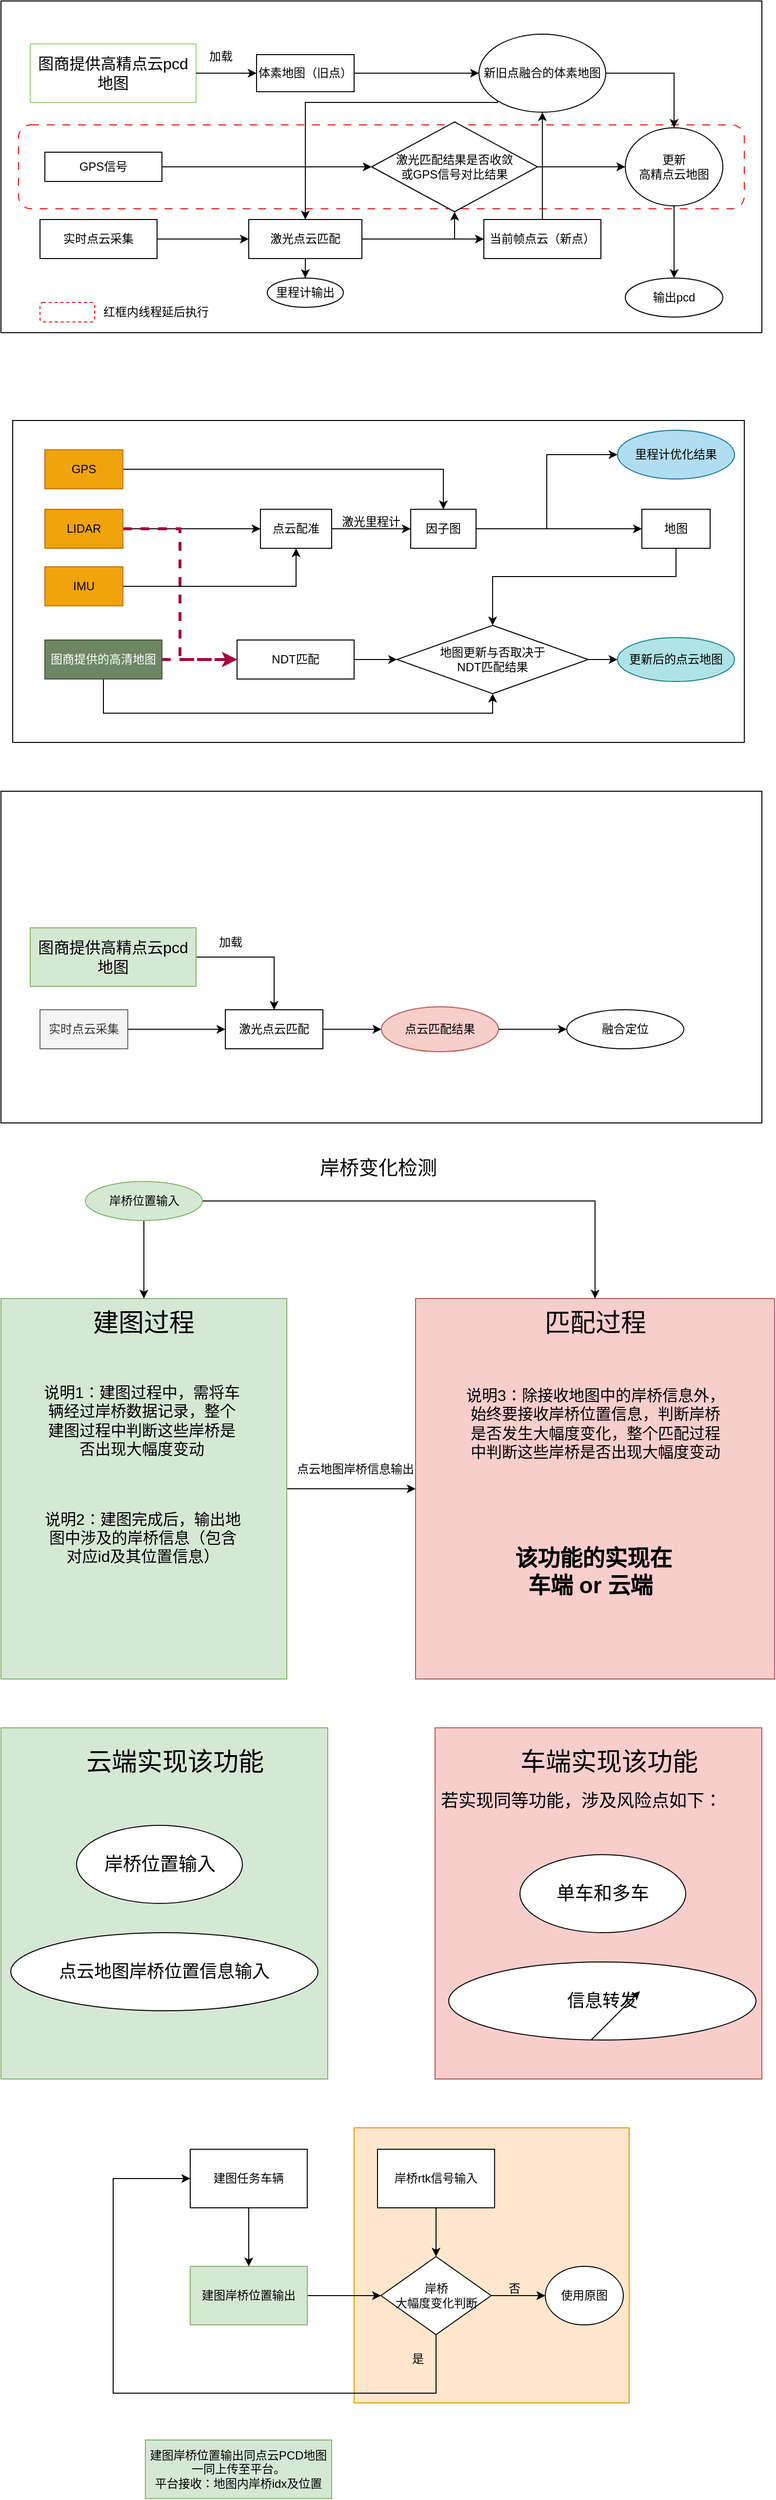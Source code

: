 <mxfile version="24.6.3" type="github">
  <diagram name="第 1 页" id="jgk6TLI41gFWQYQwitnz">
    <mxGraphModel dx="223" dy="562" grid="1" gridSize="10" guides="1" tooltips="1" connect="1" arrows="1" fold="1" page="1" pageScale="1" pageWidth="827" pageHeight="1169" math="0" shadow="0">
      <root>
        <mxCell id="0" />
        <mxCell id="1" parent="0" />
        <mxCell id="r38z5beCAV9mYBOr-FjT-18" value="" style="whiteSpace=wrap;html=1;aspect=fixed;fillColor=#ffe6cc;strokeColor=#d79b00;" vertex="1" parent="1">
          <mxGeometry x="1197" y="2190" width="282" height="282" as="geometry" />
        </mxCell>
        <mxCell id="wMJG4W6XiPVDL9AXUNTD-142" value="" style="rounded=0;whiteSpace=wrap;html=1;" parent="1" vertex="1">
          <mxGeometry x="847" y="440" width="750" height="330" as="geometry" />
        </mxCell>
        <mxCell id="wMJG4W6XiPVDL9AXUNTD-46" value="" style="rounded=0;whiteSpace=wrap;html=1;" parent="1" vertex="1">
          <mxGeometry x="835" y="10" width="780" height="340" as="geometry" />
        </mxCell>
        <mxCell id="wMJG4W6XiPVDL9AXUNTD-97" value="" style="rounded=1;whiteSpace=wrap;html=1;dashed=1;dashPattern=8 8;strokeColor=#e40707;" parent="1" vertex="1">
          <mxGeometry x="853" y="137" width="744" height="86" as="geometry" />
        </mxCell>
        <mxCell id="wMJG4W6XiPVDL9AXUNTD-47" value="&lt;font style=&quot;font-size: 16px;&quot;&gt;图商提供高精点云pcd地图&lt;/font&gt;" style="rounded=0;whiteSpace=wrap;html=1;strokeColor=#97D077;" parent="1" vertex="1">
          <mxGeometry x="865" y="54" width="170" height="60" as="geometry" />
        </mxCell>
        <mxCell id="wMJG4W6XiPVDL9AXUNTD-54" style="edgeStyle=orthogonalEdgeStyle;rounded=0;orthogonalLoop=1;jettySize=auto;html=1;exitX=1;exitY=0.5;exitDx=0;exitDy=0;entryX=0;entryY=0.5;entryDx=0;entryDy=0;" parent="1" source="wMJG4W6XiPVDL9AXUNTD-49" target="wMJG4W6XiPVDL9AXUNTD-51" edge="1">
          <mxGeometry relative="1" as="geometry" />
        </mxCell>
        <mxCell id="wMJG4W6XiPVDL9AXUNTD-49" value="实时点云采集" style="rounded=0;whiteSpace=wrap;html=1;" parent="1" vertex="1">
          <mxGeometry x="875" y="234" width="120" height="40" as="geometry" />
        </mxCell>
        <mxCell id="wMJG4W6XiPVDL9AXUNTD-50" value="当前帧点云（新点）" style="rounded=0;whiteSpace=wrap;html=1;" parent="1" vertex="1">
          <mxGeometry x="1330" y="234" width="120" height="40" as="geometry" />
        </mxCell>
        <mxCell id="wMJG4W6XiPVDL9AXUNTD-57" style="edgeStyle=orthogonalEdgeStyle;rounded=0;orthogonalLoop=1;jettySize=auto;html=1;exitX=1;exitY=0.5;exitDx=0;exitDy=0;entryX=0;entryY=0.5;entryDx=0;entryDy=0;" parent="1" source="wMJG4W6XiPVDL9AXUNTD-51" target="wMJG4W6XiPVDL9AXUNTD-50" edge="1">
          <mxGeometry relative="1" as="geometry" />
        </mxCell>
        <mxCell id="wMJG4W6XiPVDL9AXUNTD-83" style="edgeStyle=orthogonalEdgeStyle;rounded=0;orthogonalLoop=1;jettySize=auto;html=1;entryX=0.5;entryY=1;entryDx=0;entryDy=0;" parent="1" source="wMJG4W6XiPVDL9AXUNTD-51" target="wMJG4W6XiPVDL9AXUNTD-69" edge="1">
          <mxGeometry relative="1" as="geometry">
            <mxPoint x="1285" y="224" as="targetPoint" />
          </mxGeometry>
        </mxCell>
        <mxCell id="wMJG4W6XiPVDL9AXUNTD-104" value="" style="edgeStyle=orthogonalEdgeStyle;rounded=0;orthogonalLoop=1;jettySize=auto;html=1;" parent="1" source="wMJG4W6XiPVDL9AXUNTD-51" target="wMJG4W6XiPVDL9AXUNTD-103" edge="1">
          <mxGeometry relative="1" as="geometry" />
        </mxCell>
        <mxCell id="wMJG4W6XiPVDL9AXUNTD-51" value="激光点云匹配" style="rounded=0;whiteSpace=wrap;html=1;" parent="1" vertex="1">
          <mxGeometry x="1089" y="234" width="116" height="40" as="geometry" />
        </mxCell>
        <mxCell id="wMJG4W6XiPVDL9AXUNTD-60" value="" style="endArrow=classic;html=1;rounded=0;exitX=1;exitY=0.5;exitDx=0;exitDy=0;" parent="1" source="wMJG4W6XiPVDL9AXUNTD-47" target="wMJG4W6XiPVDL9AXUNTD-61" edge="1">
          <mxGeometry width="50" height="50" relative="1" as="geometry">
            <mxPoint x="1110" y="14" as="sourcePoint" />
            <mxPoint x="1150" y="-56" as="targetPoint" />
          </mxGeometry>
        </mxCell>
        <mxCell id="wMJG4W6XiPVDL9AXUNTD-76" value="" style="edgeStyle=orthogonalEdgeStyle;rounded=0;orthogonalLoop=1;jettySize=auto;html=1;exitX=0;exitY=1;exitDx=0;exitDy=0;" parent="1" source="wMJG4W6XiPVDL9AXUNTD-78" target="wMJG4W6XiPVDL9AXUNTD-51" edge="1">
          <mxGeometry relative="1" as="geometry">
            <Array as="points">
              <mxPoint x="1344" y="114" />
              <mxPoint x="1147" y="114" />
            </Array>
          </mxGeometry>
        </mxCell>
        <mxCell id="wMJG4W6XiPVDL9AXUNTD-61" value="体素地图（旧点）" style="rounded=0;whiteSpace=wrap;html=1;" parent="1" vertex="1">
          <mxGeometry x="1097" y="65" width="100" height="38" as="geometry" />
        </mxCell>
        <mxCell id="wMJG4W6XiPVDL9AXUNTD-66" value="加载" style="text;html=1;align=center;verticalAlign=middle;resizable=0;points=[];autosize=1;strokeColor=none;fillColor=none;" parent="1" vertex="1">
          <mxGeometry x="1035" y="52" width="50" height="30" as="geometry" />
        </mxCell>
        <mxCell id="wMJG4W6XiPVDL9AXUNTD-72" style="edgeStyle=orthogonalEdgeStyle;rounded=0;orthogonalLoop=1;jettySize=auto;html=1;exitX=1;exitY=0.5;exitDx=0;exitDy=0;entryX=0;entryY=0.5;entryDx=0;entryDy=0;" parent="1" source="wMJG4W6XiPVDL9AXUNTD-67" target="wMJG4W6XiPVDL9AXUNTD-69" edge="1">
          <mxGeometry relative="1" as="geometry" />
        </mxCell>
        <mxCell id="wMJG4W6XiPVDL9AXUNTD-67" value="GPS信号" style="rounded=0;whiteSpace=wrap;html=1;" parent="1" vertex="1">
          <mxGeometry x="880" y="165" width="120" height="30" as="geometry" />
        </mxCell>
        <mxCell id="wMJG4W6XiPVDL9AXUNTD-68" value="" style="endArrow=classic;html=1;rounded=0;exitX=0.5;exitY=0;exitDx=0;exitDy=0;entryX=0.5;entryY=1;entryDx=0;entryDy=0;" parent="1" source="wMJG4W6XiPVDL9AXUNTD-50" target="wMJG4W6XiPVDL9AXUNTD-78" edge="1">
          <mxGeometry width="50" height="50" relative="1" as="geometry">
            <mxPoint x="1095" y="184" as="sourcePoint" />
            <mxPoint x="1345" y="184" as="targetPoint" />
          </mxGeometry>
        </mxCell>
        <mxCell id="wMJG4W6XiPVDL9AXUNTD-87" style="edgeStyle=orthogonalEdgeStyle;rounded=0;orthogonalLoop=1;jettySize=auto;html=1;" parent="1" source="wMJG4W6XiPVDL9AXUNTD-69" target="wMJG4W6XiPVDL9AXUNTD-88" edge="1">
          <mxGeometry relative="1" as="geometry">
            <mxPoint x="1475" y="180" as="targetPoint" />
          </mxGeometry>
        </mxCell>
        <mxCell id="wMJG4W6XiPVDL9AXUNTD-69" value="激光匹配结果是否收敛&lt;br&gt;或GPS信号对比结果" style="rhombus;whiteSpace=wrap;html=1;" parent="1" vertex="1">
          <mxGeometry x="1215" y="134" width="170" height="92" as="geometry" />
        </mxCell>
        <mxCell id="wMJG4W6XiPVDL9AXUNTD-79" value="" style="endArrow=classic;html=1;rounded=0;entryX=0;entryY=0.5;entryDx=0;entryDy=0;exitX=1;exitY=0.5;exitDx=0;exitDy=0;" parent="1" source="wMJG4W6XiPVDL9AXUNTD-61" target="wMJG4W6XiPVDL9AXUNTD-78" edge="1">
          <mxGeometry width="50" height="50" relative="1" as="geometry">
            <mxPoint x="1199" y="84" as="sourcePoint" />
            <mxPoint x="1405" y="84" as="targetPoint" />
          </mxGeometry>
        </mxCell>
        <mxCell id="wMJG4W6XiPVDL9AXUNTD-90" style="edgeStyle=orthogonalEdgeStyle;rounded=0;orthogonalLoop=1;jettySize=auto;html=1;entryX=0.5;entryY=0;entryDx=0;entryDy=0;" parent="1" source="wMJG4W6XiPVDL9AXUNTD-78" target="wMJG4W6XiPVDL9AXUNTD-88" edge="1">
          <mxGeometry relative="1" as="geometry" />
        </mxCell>
        <mxCell id="wMJG4W6XiPVDL9AXUNTD-78" value="新旧点融合的体素地图" style="ellipse;whiteSpace=wrap;html=1;" parent="1" vertex="1">
          <mxGeometry x="1325" y="44" width="130" height="80" as="geometry" />
        </mxCell>
        <mxCell id="wMJG4W6XiPVDL9AXUNTD-92" value="" style="edgeStyle=orthogonalEdgeStyle;rounded=0;orthogonalLoop=1;jettySize=auto;html=1;" parent="1" source="wMJG4W6XiPVDL9AXUNTD-88" target="wMJG4W6XiPVDL9AXUNTD-91" edge="1">
          <mxGeometry relative="1" as="geometry" />
        </mxCell>
        <mxCell id="wMJG4W6XiPVDL9AXUNTD-88" value="更新&lt;br&gt;高精点云地图" style="ellipse;whiteSpace=wrap;html=1;" parent="1" vertex="1">
          <mxGeometry x="1475" y="140" width="100" height="80" as="geometry" />
        </mxCell>
        <mxCell id="wMJG4W6XiPVDL9AXUNTD-91" value="输出pcd" style="ellipse;whiteSpace=wrap;html=1;" parent="1" vertex="1">
          <mxGeometry x="1475" y="294" width="100" height="40" as="geometry" />
        </mxCell>
        <mxCell id="wMJG4W6XiPVDL9AXUNTD-98" value="" style="rounded=1;whiteSpace=wrap;html=1;dashed=1;strokeColor=#FF0000;" parent="1" vertex="1">
          <mxGeometry x="875" y="319" width="56" height="20" as="geometry" />
        </mxCell>
        <mxCell id="wMJG4W6XiPVDL9AXUNTD-99" value="红框内线程延后执行" style="text;html=1;strokeColor=none;fillColor=none;align=center;verticalAlign=middle;whiteSpace=wrap;rounded=0;" parent="1" vertex="1">
          <mxGeometry x="935" y="314" width="118" height="30" as="geometry" />
        </mxCell>
        <mxCell id="wMJG4W6XiPVDL9AXUNTD-103" value="里程计输出" style="ellipse;whiteSpace=wrap;html=1;" parent="1" vertex="1">
          <mxGeometry x="1108" y="294" width="78" height="30" as="geometry" />
        </mxCell>
        <mxCell id="wMJG4W6XiPVDL9AXUNTD-113" style="edgeStyle=orthogonalEdgeStyle;rounded=0;orthogonalLoop=1;jettySize=auto;html=1;" parent="1" source="wMJG4W6XiPVDL9AXUNTD-105" target="wMJG4W6XiPVDL9AXUNTD-111" edge="1">
          <mxGeometry relative="1" as="geometry" />
        </mxCell>
        <mxCell id="wMJG4W6XiPVDL9AXUNTD-105" value="GPS" style="rounded=0;whiteSpace=wrap;html=1;fillColor=#f0a30a;fontColor=#000000;strokeColor=#BD7000;" parent="1" vertex="1">
          <mxGeometry x="880" y="470" width="80" height="40" as="geometry" />
        </mxCell>
        <mxCell id="wMJG4W6XiPVDL9AXUNTD-109" style="edgeStyle=orthogonalEdgeStyle;rounded=0;orthogonalLoop=1;jettySize=auto;html=1;exitX=1;exitY=0.5;exitDx=0;exitDy=0;entryX=0;entryY=0.5;entryDx=0;entryDy=0;" parent="1" source="wMJG4W6XiPVDL9AXUNTD-106" target="wMJG4W6XiPVDL9AXUNTD-108" edge="1">
          <mxGeometry relative="1" as="geometry" />
        </mxCell>
        <mxCell id="wMJG4W6XiPVDL9AXUNTD-146" style="edgeStyle=orthogonalEdgeStyle;rounded=0;orthogonalLoop=1;jettySize=auto;html=1;entryX=0;entryY=0.5;entryDx=0;entryDy=0;strokeColor=#A50040;fillColor=#d80073;dashed=1;strokeWidth=3;" parent="1" source="wMJG4W6XiPVDL9AXUNTD-106" target="wMJG4W6XiPVDL9AXUNTD-117" edge="1">
          <mxGeometry relative="1" as="geometry" />
        </mxCell>
        <mxCell id="wMJG4W6XiPVDL9AXUNTD-106" value="LIDAR" style="rounded=0;whiteSpace=wrap;html=1;fillColor=#f0a30a;fontColor=#000000;strokeColor=#BD7000;" parent="1" vertex="1">
          <mxGeometry x="880" y="531" width="80" height="40" as="geometry" />
        </mxCell>
        <mxCell id="wMJG4W6XiPVDL9AXUNTD-112" style="edgeStyle=orthogonalEdgeStyle;rounded=0;orthogonalLoop=1;jettySize=auto;html=1;" parent="1" source="wMJG4W6XiPVDL9AXUNTD-107" target="wMJG4W6XiPVDL9AXUNTD-108" edge="1">
          <mxGeometry relative="1" as="geometry" />
        </mxCell>
        <mxCell id="wMJG4W6XiPVDL9AXUNTD-107" value="IMU" style="rounded=0;whiteSpace=wrap;html=1;fillColor=#f0a30a;fontColor=#000000;strokeColor=#BD7000;" parent="1" vertex="1">
          <mxGeometry x="880" y="590" width="80" height="40" as="geometry" />
        </mxCell>
        <mxCell id="wMJG4W6XiPVDL9AXUNTD-114" style="edgeStyle=orthogonalEdgeStyle;rounded=0;orthogonalLoop=1;jettySize=auto;html=1;exitX=1;exitY=0.5;exitDx=0;exitDy=0;entryX=0;entryY=0.5;entryDx=0;entryDy=0;" parent="1" source="wMJG4W6XiPVDL9AXUNTD-108" target="wMJG4W6XiPVDL9AXUNTD-111" edge="1">
          <mxGeometry relative="1" as="geometry" />
        </mxCell>
        <mxCell id="wMJG4W6XiPVDL9AXUNTD-108" value="点云配准" style="whiteSpace=wrap;html=1;movable=1;resizable=1;rotatable=1;deletable=1;editable=1;locked=0;connectable=1;" parent="1" vertex="1">
          <mxGeometry x="1101" y="531" width="73" height="40" as="geometry" />
        </mxCell>
        <mxCell id="wMJG4W6XiPVDL9AXUNTD-120" value="" style="edgeStyle=orthogonalEdgeStyle;rounded=0;orthogonalLoop=1;jettySize=auto;html=1;" parent="1" source="wMJG4W6XiPVDL9AXUNTD-111" target="wMJG4W6XiPVDL9AXUNTD-119" edge="1">
          <mxGeometry relative="1" as="geometry" />
        </mxCell>
        <mxCell id="wMJG4W6XiPVDL9AXUNTD-141" style="edgeStyle=orthogonalEdgeStyle;rounded=0;orthogonalLoop=1;jettySize=auto;html=1;entryX=0;entryY=0.5;entryDx=0;entryDy=0;" parent="1" source="wMJG4W6XiPVDL9AXUNTD-111" target="wMJG4W6XiPVDL9AXUNTD-143" edge="1">
          <mxGeometry relative="1" as="geometry">
            <mxPoint x="1492" y="490" as="targetPoint" />
          </mxGeometry>
        </mxCell>
        <mxCell id="wMJG4W6XiPVDL9AXUNTD-111" value="因子图" style="rounded=0;whiteSpace=wrap;html=1;" parent="1" vertex="1">
          <mxGeometry x="1255" y="531" width="67" height="40" as="geometry" />
        </mxCell>
        <mxCell id="wMJG4W6XiPVDL9AXUNTD-115" value="激光里程计" style="text;html=1;align=center;verticalAlign=middle;resizable=0;points=[];autosize=1;strokeColor=none;fillColor=none;" parent="1" vertex="1">
          <mxGeometry x="1174" y="529" width="80" height="30" as="geometry" />
        </mxCell>
        <mxCell id="wMJG4W6XiPVDL9AXUNTD-129" value="" style="edgeStyle=orthogonalEdgeStyle;rounded=0;orthogonalLoop=1;jettySize=auto;html=1;strokeColor=#A50040;fillColor=#d80073;dashed=1;strokeWidth=3;" parent="1" source="wMJG4W6XiPVDL9AXUNTD-116" target="wMJG4W6XiPVDL9AXUNTD-117" edge="1">
          <mxGeometry relative="1" as="geometry" />
        </mxCell>
        <mxCell id="wMJG4W6XiPVDL9AXUNTD-139" style="edgeStyle=orthogonalEdgeStyle;rounded=0;orthogonalLoop=1;jettySize=auto;html=1;entryX=0.5;entryY=1;entryDx=0;entryDy=0;" parent="1" source="wMJG4W6XiPVDL9AXUNTD-116" target="wMJG4W6XiPVDL9AXUNTD-131" edge="1">
          <mxGeometry relative="1" as="geometry">
            <Array as="points">
              <mxPoint x="940" y="740" />
              <mxPoint x="1339" y="740" />
            </Array>
          </mxGeometry>
        </mxCell>
        <mxCell id="wMJG4W6XiPVDL9AXUNTD-116" value="图商提供的高清地图" style="rounded=0;whiteSpace=wrap;html=1;fillColor=#6d8764;fontColor=#ffffff;strokeColor=#3A5431;" parent="1" vertex="1">
          <mxGeometry x="880" y="665" width="120" height="40" as="geometry" />
        </mxCell>
        <mxCell id="wMJG4W6XiPVDL9AXUNTD-133" style="edgeStyle=orthogonalEdgeStyle;rounded=0;orthogonalLoop=1;jettySize=auto;html=1;entryX=0;entryY=0.5;entryDx=0;entryDy=0;" parent="1" source="wMJG4W6XiPVDL9AXUNTD-117" target="wMJG4W6XiPVDL9AXUNTD-131" edge="1">
          <mxGeometry relative="1" as="geometry" />
        </mxCell>
        <mxCell id="wMJG4W6XiPVDL9AXUNTD-117" value="NDT匹配" style="rounded=0;whiteSpace=wrap;html=1;" parent="1" vertex="1">
          <mxGeometry x="1077" y="665" width="120" height="40" as="geometry" />
        </mxCell>
        <mxCell id="wMJG4W6XiPVDL9AXUNTD-137" style="edgeStyle=orthogonalEdgeStyle;rounded=0;orthogonalLoop=1;jettySize=auto;html=1;entryX=0.5;entryY=0;entryDx=0;entryDy=0;" parent="1" source="wMJG4W6XiPVDL9AXUNTD-119" target="wMJG4W6XiPVDL9AXUNTD-131" edge="1">
          <mxGeometry relative="1" as="geometry">
            <Array as="points">
              <mxPoint x="1527" y="600" />
              <mxPoint x="1339" y="600" />
            </Array>
          </mxGeometry>
        </mxCell>
        <mxCell id="wMJG4W6XiPVDL9AXUNTD-119" value="地图" style="rounded=0;whiteSpace=wrap;html=1;" parent="1" vertex="1">
          <mxGeometry x="1492" y="531" width="70" height="40" as="geometry" />
        </mxCell>
        <mxCell id="wMJG4W6XiPVDL9AXUNTD-145" value="" style="edgeStyle=orthogonalEdgeStyle;rounded=0;orthogonalLoop=1;jettySize=auto;html=1;" parent="1" source="wMJG4W6XiPVDL9AXUNTD-131" target="wMJG4W6XiPVDL9AXUNTD-144" edge="1">
          <mxGeometry relative="1" as="geometry" />
        </mxCell>
        <mxCell id="wMJG4W6XiPVDL9AXUNTD-131" value="地图更新与否取决于&lt;br&gt;NDT匹配结果" style="rhombus;whiteSpace=wrap;html=1;" parent="1" vertex="1">
          <mxGeometry x="1241" y="650" width="196" height="70" as="geometry" />
        </mxCell>
        <mxCell id="wMJG4W6XiPVDL9AXUNTD-143" value="里程计优化结果" style="ellipse;whiteSpace=wrap;html=1;fillColor=#b1ddf0;strokeColor=#10739e;" parent="1" vertex="1">
          <mxGeometry x="1467" y="450" width="120" height="50" as="geometry" />
        </mxCell>
        <mxCell id="wMJG4W6XiPVDL9AXUNTD-144" value="更新后的点云地图" style="ellipse;whiteSpace=wrap;html=1;fillColor=#b0e3e6;strokeColor=#0e8088;" parent="1" vertex="1">
          <mxGeometry x="1467" y="662.5" width="120" height="45" as="geometry" />
        </mxCell>
        <mxCell id="LvPCP1mISs3mfpXkRBbp-1" value="" style="rounded=0;whiteSpace=wrap;html=1;" parent="1" vertex="1">
          <mxGeometry x="835" y="820" width="780" height="340" as="geometry" />
        </mxCell>
        <mxCell id="LvPCP1mISs3mfpXkRBbp-33" style="edgeStyle=orthogonalEdgeStyle;rounded=0;orthogonalLoop=1;jettySize=auto;html=1;exitX=1;exitY=0.5;exitDx=0;exitDy=0;entryX=0.5;entryY=0;entryDx=0;entryDy=0;" parent="1" source="LvPCP1mISs3mfpXkRBbp-3" target="LvPCP1mISs3mfpXkRBbp-10" edge="1">
          <mxGeometry relative="1" as="geometry" />
        </mxCell>
        <mxCell id="LvPCP1mISs3mfpXkRBbp-3" value="&lt;font style=&quot;font-size: 16px;&quot;&gt;图商提供高精点云pcd地图&lt;/font&gt;" style="rounded=0;whiteSpace=wrap;html=1;strokeColor=#82b366;fillColor=#d5e8d4;" parent="1" vertex="1">
          <mxGeometry x="865" y="960" width="170" height="60" as="geometry" />
        </mxCell>
        <mxCell id="LvPCP1mISs3mfpXkRBbp-4" style="edgeStyle=orthogonalEdgeStyle;rounded=0;orthogonalLoop=1;jettySize=auto;html=1;exitX=1;exitY=0.5;exitDx=0;exitDy=0;entryX=0;entryY=0.5;entryDx=0;entryDy=0;" parent="1" source="LvPCP1mISs3mfpXkRBbp-5" target="LvPCP1mISs3mfpXkRBbp-10" edge="1">
          <mxGeometry relative="1" as="geometry" />
        </mxCell>
        <mxCell id="LvPCP1mISs3mfpXkRBbp-5" value="实时点云采集" style="rounded=0;whiteSpace=wrap;html=1;fillColor=#f5f5f5;fontColor=#333333;strokeColor=#666666;" parent="1" vertex="1">
          <mxGeometry x="875" y="1044" width="90" height="40" as="geometry" />
        </mxCell>
        <mxCell id="LvPCP1mISs3mfpXkRBbp-31" value="" style="edgeStyle=orthogonalEdgeStyle;rounded=0;orthogonalLoop=1;jettySize=auto;html=1;" parent="1" source="LvPCP1mISs3mfpXkRBbp-10" target="LvPCP1mISs3mfpXkRBbp-30" edge="1">
          <mxGeometry relative="1" as="geometry" />
        </mxCell>
        <mxCell id="LvPCP1mISs3mfpXkRBbp-10" value="激光点云匹配" style="rounded=0;whiteSpace=wrap;html=1;" parent="1" vertex="1">
          <mxGeometry x="1065" y="1044" width="100" height="40" as="geometry" />
        </mxCell>
        <mxCell id="LvPCP1mISs3mfpXkRBbp-14" value="加载" style="text;html=1;align=center;verticalAlign=middle;resizable=0;points=[];autosize=1;strokeColor=none;fillColor=none;" parent="1" vertex="1">
          <mxGeometry x="1045" y="960" width="50" height="30" as="geometry" />
        </mxCell>
        <mxCell id="LvPCP1mISs3mfpXkRBbp-34" value="" style="edgeStyle=orthogonalEdgeStyle;rounded=0;orthogonalLoop=1;jettySize=auto;html=1;" parent="1" source="LvPCP1mISs3mfpXkRBbp-30" target="LvPCP1mISs3mfpXkRBbp-32" edge="1">
          <mxGeometry relative="1" as="geometry" />
        </mxCell>
        <mxCell id="LvPCP1mISs3mfpXkRBbp-30" value="点云匹配结果" style="ellipse;whiteSpace=wrap;html=1;fillColor=#f8cecc;strokeColor=#b85450;" parent="1" vertex="1">
          <mxGeometry x="1225" y="1041" width="120" height="46" as="geometry" />
        </mxCell>
        <mxCell id="LvPCP1mISs3mfpXkRBbp-32" value="融合定位" style="ellipse;whiteSpace=wrap;html=1;" parent="1" vertex="1">
          <mxGeometry x="1415" y="1044" width="120" height="40" as="geometry" />
        </mxCell>
        <mxCell id="V4BnP03uMcus3ixBciyZ-2" value="岸桥变化检测" style="text;html=1;align=center;verticalAlign=middle;whiteSpace=wrap;rounded=0;fontSize=20;" parent="1" vertex="1">
          <mxGeometry x="1152" y="1190" width="140" height="30" as="geometry" />
        </mxCell>
        <mxCell id="V4BnP03uMcus3ixBciyZ-14" style="edgeStyle=orthogonalEdgeStyle;rounded=0;orthogonalLoop=1;jettySize=auto;html=1;exitX=1;exitY=0.5;exitDx=0;exitDy=0;entryX=0;entryY=0.5;entryDx=0;entryDy=0;" parent="1" source="V4BnP03uMcus3ixBciyZ-4" target="V4BnP03uMcus3ixBciyZ-5" edge="1">
          <mxGeometry relative="1" as="geometry" />
        </mxCell>
        <mxCell id="V4BnP03uMcus3ixBciyZ-4" value="" style="rounded=0;whiteSpace=wrap;html=1;fillColor=#d5e8d4;strokeColor=#82b366;" parent="1" vertex="1">
          <mxGeometry x="835" y="1340" width="293" height="390" as="geometry" />
        </mxCell>
        <mxCell id="V4BnP03uMcus3ixBciyZ-5" value="" style="rounded=0;whiteSpace=wrap;html=1;fillColor=#f8cecc;strokeColor=#b85450;" parent="1" vertex="1">
          <mxGeometry x="1260" y="1340" width="368" height="390" as="geometry" />
        </mxCell>
        <mxCell id="V4BnP03uMcus3ixBciyZ-9" style="edgeStyle=orthogonalEdgeStyle;rounded=0;orthogonalLoop=1;jettySize=auto;html=1;entryX=0.5;entryY=0;entryDx=0;entryDy=0;" parent="1" source="V4BnP03uMcus3ixBciyZ-6" target="V4BnP03uMcus3ixBciyZ-4" edge="1">
          <mxGeometry relative="1" as="geometry" />
        </mxCell>
        <mxCell id="V4BnP03uMcus3ixBciyZ-10" style="edgeStyle=orthogonalEdgeStyle;rounded=0;orthogonalLoop=1;jettySize=auto;html=1;exitX=1;exitY=0.5;exitDx=0;exitDy=0;entryX=0.5;entryY=0;entryDx=0;entryDy=0;" parent="1" source="V4BnP03uMcus3ixBciyZ-6" target="V4BnP03uMcus3ixBciyZ-5" edge="1">
          <mxGeometry relative="1" as="geometry" />
        </mxCell>
        <mxCell id="V4BnP03uMcus3ixBciyZ-6" value="岸桥位置输入" style="ellipse;whiteSpace=wrap;html=1;fillColor=#d5e8d4;strokeColor=#82b366;" parent="1" vertex="1">
          <mxGeometry x="921.5" y="1220" width="120" height="40" as="geometry" />
        </mxCell>
        <mxCell id="V4BnP03uMcus3ixBciyZ-7" value="建图过程" style="text;html=1;align=center;verticalAlign=middle;whiteSpace=wrap;rounded=0;fontSize=26;" parent="1" vertex="1">
          <mxGeometry x="907.25" y="1350" width="148.5" height="30" as="geometry" />
        </mxCell>
        <mxCell id="V4BnP03uMcus3ixBciyZ-8" value="匹配过程" style="text;html=1;align=center;verticalAlign=middle;whiteSpace=wrap;rounded=0;fontSize=26;" parent="1" vertex="1">
          <mxGeometry x="1386.5" y="1350" width="115" height="30" as="geometry" />
        </mxCell>
        <mxCell id="V4BnP03uMcus3ixBciyZ-12" value="说明1：建图过程中，需将车辆经过岸桥数据记录，整个建图过程中判断这些岸桥是否出现大幅度变动" style="text;html=1;align=center;verticalAlign=middle;whiteSpace=wrap;rounded=0;fontSize=16;" parent="1" vertex="1">
          <mxGeometry x="875" y="1410" width="209" height="110" as="geometry" />
        </mxCell>
        <mxCell id="V4BnP03uMcus3ixBciyZ-13" value="说明2：建图完成后，输出地图中涉及的岸桥信息（包含对应id及其位置信息）" style="text;html=1;align=center;verticalAlign=middle;whiteSpace=wrap;rounded=0;fontSize=16;" parent="1" vertex="1">
          <mxGeometry x="876" y="1530" width="209" height="110" as="geometry" />
        </mxCell>
        <mxCell id="V4BnP03uMcus3ixBciyZ-15" value="点云地图岸桥信息输出" style="text;html=1;align=center;verticalAlign=middle;resizable=0;points=[];autosize=1;strokeColor=none;fillColor=none;" parent="1" vertex="1">
          <mxGeometry x="1128" y="1500" width="140" height="30" as="geometry" />
        </mxCell>
        <mxCell id="V4BnP03uMcus3ixBciyZ-17" value="说明3：除接收地图中的岸桥信息外，始终要接收岸桥位置信息，判断岸桥是否发生大幅度变化，整个匹配过程中判断这些岸桥是否出现大幅度变动" style="text;html=1;align=center;verticalAlign=middle;whiteSpace=wrap;rounded=0;fontSize=16;" parent="1" vertex="1">
          <mxGeometry x="1308.75" y="1395" width="270.5" height="145" as="geometry" />
        </mxCell>
        <mxCell id="V4BnP03uMcus3ixBciyZ-19" value="&lt;b&gt;该功能的实现在车端 or 云端&amp;nbsp;&lt;/b&gt;" style="text;html=1;align=center;verticalAlign=middle;whiteSpace=wrap;rounded=0;fontSize=23;" parent="1" vertex="1">
          <mxGeometry x="1350" y="1590" width="185" height="60" as="geometry" />
        </mxCell>
        <mxCell id="V4BnP03uMcus3ixBciyZ-21" value="" style="rounded=0;whiteSpace=wrap;html=1;fillColor=#d5e8d4;strokeColor=#82b366;" parent="1" vertex="1">
          <mxGeometry x="835" y="1780" width="335" height="360" as="geometry" />
        </mxCell>
        <mxCell id="V4BnP03uMcus3ixBciyZ-22" value="云端实现该功能" style="text;html=1;align=center;verticalAlign=middle;whiteSpace=wrap;rounded=0;fontSize=26;" parent="1" vertex="1">
          <mxGeometry x="910" y="1800" width="207" height="30" as="geometry" />
        </mxCell>
        <mxCell id="V4BnP03uMcus3ixBciyZ-23" value="岸桥位置输入" style="ellipse;whiteSpace=wrap;html=1;fontSize=19;" parent="1" vertex="1">
          <mxGeometry x="912.5" y="1880" width="170" height="80" as="geometry" />
        </mxCell>
        <mxCell id="V4BnP03uMcus3ixBciyZ-27" value="&lt;font style=&quot;font-size: 18px;&quot;&gt;点云地图岸桥位置信息输入&lt;/font&gt;" style="ellipse;whiteSpace=wrap;html=1;" parent="1" vertex="1">
          <mxGeometry x="845" y="1990" width="315" height="80" as="geometry" />
        </mxCell>
        <mxCell id="V4BnP03uMcus3ixBciyZ-28" value="" style="rounded=0;whiteSpace=wrap;html=1;fillColor=#f8cecc;strokeColor=#b85450;" parent="1" vertex="1">
          <mxGeometry x="1280" y="1780" width="335" height="360" as="geometry" />
        </mxCell>
        <mxCell id="V4BnP03uMcus3ixBciyZ-29" value="车端实现该功能" style="text;html=1;align=center;verticalAlign=middle;whiteSpace=wrap;rounded=0;fontSize=26;" parent="1" vertex="1">
          <mxGeometry x="1355" y="1800" width="207" height="30" as="geometry" />
        </mxCell>
        <mxCell id="V4BnP03uMcus3ixBciyZ-30" value="单车和多车" style="ellipse;whiteSpace=wrap;html=1;fontSize=19;" parent="1" vertex="1">
          <mxGeometry x="1367" y="1910" width="170" height="80" as="geometry" />
        </mxCell>
        <mxCell id="V4BnP03uMcus3ixBciyZ-31" value="&lt;span style=&quot;font-size: 18px;&quot;&gt;信息转发&lt;/span&gt;" style="ellipse;whiteSpace=wrap;html=1;" parent="1" vertex="1">
          <mxGeometry x="1294" y="2020" width="315" height="80" as="geometry" />
        </mxCell>
        <mxCell id="V4BnP03uMcus3ixBciyZ-34" value="&lt;font style=&quot;font-size: 18px;&quot;&gt;若实现同等功能，涉及风险点如下：&lt;/font&gt;" style="text;html=1;align=center;verticalAlign=middle;whiteSpace=wrap;rounded=0;" parent="1" vertex="1">
          <mxGeometry x="1264" y="1840" width="331.5" height="30" as="geometry" />
        </mxCell>
        <mxCell id="r38z5beCAV9mYBOr-FjT-4" value="" style="edgeStyle=orthogonalEdgeStyle;rounded=0;orthogonalLoop=1;jettySize=auto;html=1;entryX=0;entryY=0.5;entryDx=0;entryDy=0;" edge="1" parent="1" source="r38z5beCAV9mYBOr-FjT-1" target="r38z5beCAV9mYBOr-FjT-7">
          <mxGeometry relative="1" as="geometry">
            <mxPoint x="1221" y="2362" as="targetPoint" />
          </mxGeometry>
        </mxCell>
        <mxCell id="r38z5beCAV9mYBOr-FjT-1" value="建图岸桥位置输出" style="rounded=0;whiteSpace=wrap;html=1;fillColor=#d5e8d4;strokeColor=#82b366;" vertex="1" parent="1">
          <mxGeometry x="1029" y="2332" width="120" height="60" as="geometry" />
        </mxCell>
        <mxCell id="r38z5beCAV9mYBOr-FjT-2" value="" style="endArrow=classic;html=1;rounded=0;" edge="1" parent="1">
          <mxGeometry width="50" height="50" relative="1" as="geometry">
            <mxPoint x="1440" y="2100" as="sourcePoint" />
            <mxPoint x="1490" y="2050" as="targetPoint" />
          </mxGeometry>
        </mxCell>
        <mxCell id="r38z5beCAV9mYBOr-FjT-8" value="" style="edgeStyle=orthogonalEdgeStyle;rounded=0;orthogonalLoop=1;jettySize=auto;html=1;" edge="1" parent="1" source="r38z5beCAV9mYBOr-FjT-5" target="r38z5beCAV9mYBOr-FjT-7">
          <mxGeometry relative="1" as="geometry" />
        </mxCell>
        <mxCell id="r38z5beCAV9mYBOr-FjT-5" value="岸桥rtk信号输入" style="rounded=0;whiteSpace=wrap;html=1;" vertex="1" parent="1">
          <mxGeometry x="1221" y="2212" width="120" height="60" as="geometry" />
        </mxCell>
        <mxCell id="r38z5beCAV9mYBOr-FjT-12" value="" style="edgeStyle=orthogonalEdgeStyle;rounded=0;orthogonalLoop=1;jettySize=auto;html=1;" edge="1" parent="1" source="r38z5beCAV9mYBOr-FjT-7" target="r38z5beCAV9mYBOr-FjT-11">
          <mxGeometry relative="1" as="geometry" />
        </mxCell>
        <mxCell id="r38z5beCAV9mYBOr-FjT-16" style="edgeStyle=orthogonalEdgeStyle;rounded=0;orthogonalLoop=1;jettySize=auto;html=1;entryX=0;entryY=0.5;entryDx=0;entryDy=0;" edge="1" parent="1" source="r38z5beCAV9mYBOr-FjT-7" target="r38z5beCAV9mYBOr-FjT-9">
          <mxGeometry relative="1" as="geometry">
            <Array as="points">
              <mxPoint x="1281" y="2462" />
              <mxPoint x="950" y="2462" />
              <mxPoint x="950" y="2242" />
            </Array>
          </mxGeometry>
        </mxCell>
        <mxCell id="r38z5beCAV9mYBOr-FjT-7" value="岸桥&lt;div&gt;大幅度变化判断&lt;/div&gt;" style="rhombus;whiteSpace=wrap;html=1;" vertex="1" parent="1">
          <mxGeometry x="1224.5" y="2322" width="113" height="80" as="geometry" />
        </mxCell>
        <mxCell id="r38z5beCAV9mYBOr-FjT-10" value="" style="edgeStyle=orthogonalEdgeStyle;rounded=0;orthogonalLoop=1;jettySize=auto;html=1;" edge="1" parent="1" source="r38z5beCAV9mYBOr-FjT-9" target="r38z5beCAV9mYBOr-FjT-1">
          <mxGeometry relative="1" as="geometry" />
        </mxCell>
        <mxCell id="r38z5beCAV9mYBOr-FjT-9" value="建图任务车辆" style="rounded=0;whiteSpace=wrap;html=1;" vertex="1" parent="1">
          <mxGeometry x="1029" y="2212" width="120" height="60" as="geometry" />
        </mxCell>
        <mxCell id="r38z5beCAV9mYBOr-FjT-11" value="使用原图" style="ellipse;whiteSpace=wrap;html=1;" vertex="1" parent="1">
          <mxGeometry x="1393" y="2332" width="80" height="60" as="geometry" />
        </mxCell>
        <mxCell id="r38z5beCAV9mYBOr-FjT-13" value="否" style="text;html=1;align=center;verticalAlign=middle;resizable=0;points=[];autosize=1;strokeColor=none;fillColor=none;" vertex="1" parent="1">
          <mxGeometry x="1341" y="2340" width="40" height="30" as="geometry" />
        </mxCell>
        <mxCell id="r38z5beCAV9mYBOr-FjT-17" value="是" style="text;html=1;align=center;verticalAlign=middle;resizable=0;points=[];autosize=1;strokeColor=none;fillColor=none;" vertex="1" parent="1">
          <mxGeometry x="1242" y="2412" width="40" height="30" as="geometry" />
        </mxCell>
        <mxCell id="r38z5beCAV9mYBOr-FjT-19" value="建图岸桥位置输出同点云PCD地图一同上传至平台。&lt;div&gt;平台接收：地图内岸桥idx及位置&lt;/div&gt;" style="rounded=0;whiteSpace=wrap;html=1;fillColor=#d5e8d4;strokeColor=#82b366;" vertex="1" parent="1">
          <mxGeometry x="983" y="2510" width="191" height="60" as="geometry" />
        </mxCell>
      </root>
    </mxGraphModel>
  </diagram>
</mxfile>

